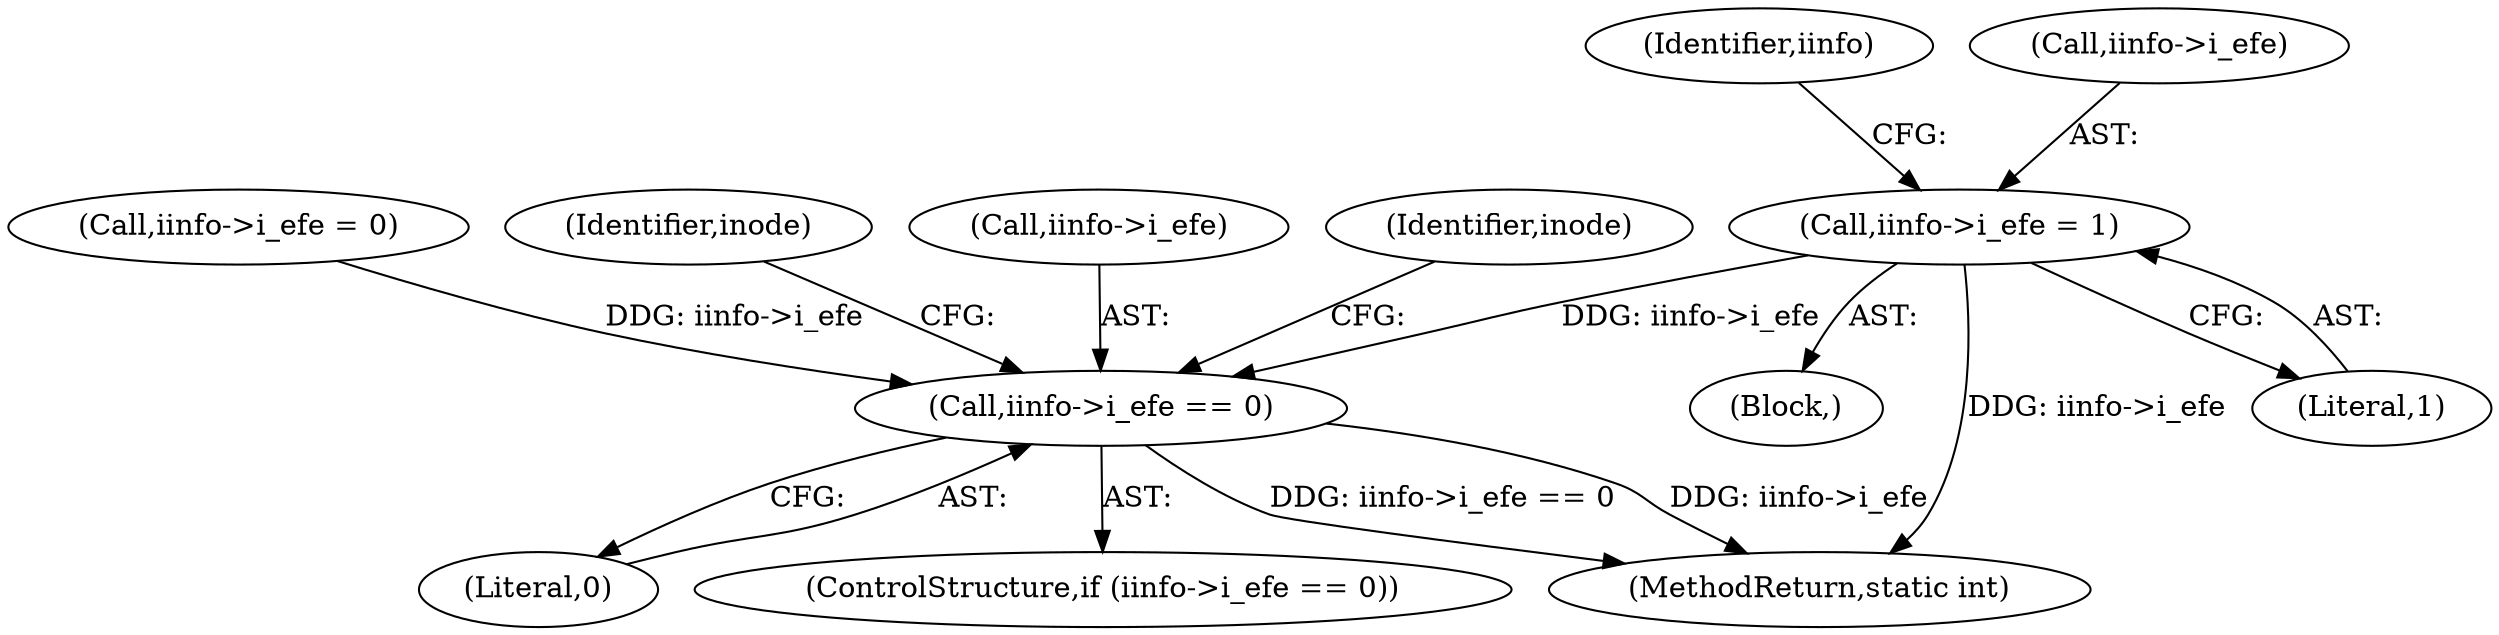 digraph "0_linux_23b133bdc452aa441fcb9b82cbf6dd05cfd342d0@pointer" {
"1000421" [label="(Call,iinfo->i_efe = 1)"];
"1000748" [label="(Call,iinfo->i_efe == 0)"];
"1000752" [label="(Literal,0)"];
"1000420" [label="(Block,)"];
"1000747" [label="(ControlStructure,if (iinfo->i_efe == 0))"];
"1000469" [label="(Call,iinfo->i_efe = 0)"];
"1000421" [label="(Call,iinfo->i_efe = 1)"];
"1000748" [label="(Call,iinfo->i_efe == 0)"];
"1000857" [label="(Identifier,inode)"];
"1000749" [label="(Call,iinfo->i_efe)"];
"1000428" [label="(Identifier,iinfo)"];
"1000756" [label="(Identifier,inode)"];
"1001231" [label="(MethodReturn,static int)"];
"1000422" [label="(Call,iinfo->i_efe)"];
"1000425" [label="(Literal,1)"];
"1000421" -> "1000420"  [label="AST: "];
"1000421" -> "1000425"  [label="CFG: "];
"1000422" -> "1000421"  [label="AST: "];
"1000425" -> "1000421"  [label="AST: "];
"1000428" -> "1000421"  [label="CFG: "];
"1000421" -> "1001231"  [label="DDG: iinfo->i_efe"];
"1000421" -> "1000748"  [label="DDG: iinfo->i_efe"];
"1000748" -> "1000747"  [label="AST: "];
"1000748" -> "1000752"  [label="CFG: "];
"1000749" -> "1000748"  [label="AST: "];
"1000752" -> "1000748"  [label="AST: "];
"1000756" -> "1000748"  [label="CFG: "];
"1000857" -> "1000748"  [label="CFG: "];
"1000748" -> "1001231"  [label="DDG: iinfo->i_efe == 0"];
"1000748" -> "1001231"  [label="DDG: iinfo->i_efe"];
"1000469" -> "1000748"  [label="DDG: iinfo->i_efe"];
}

